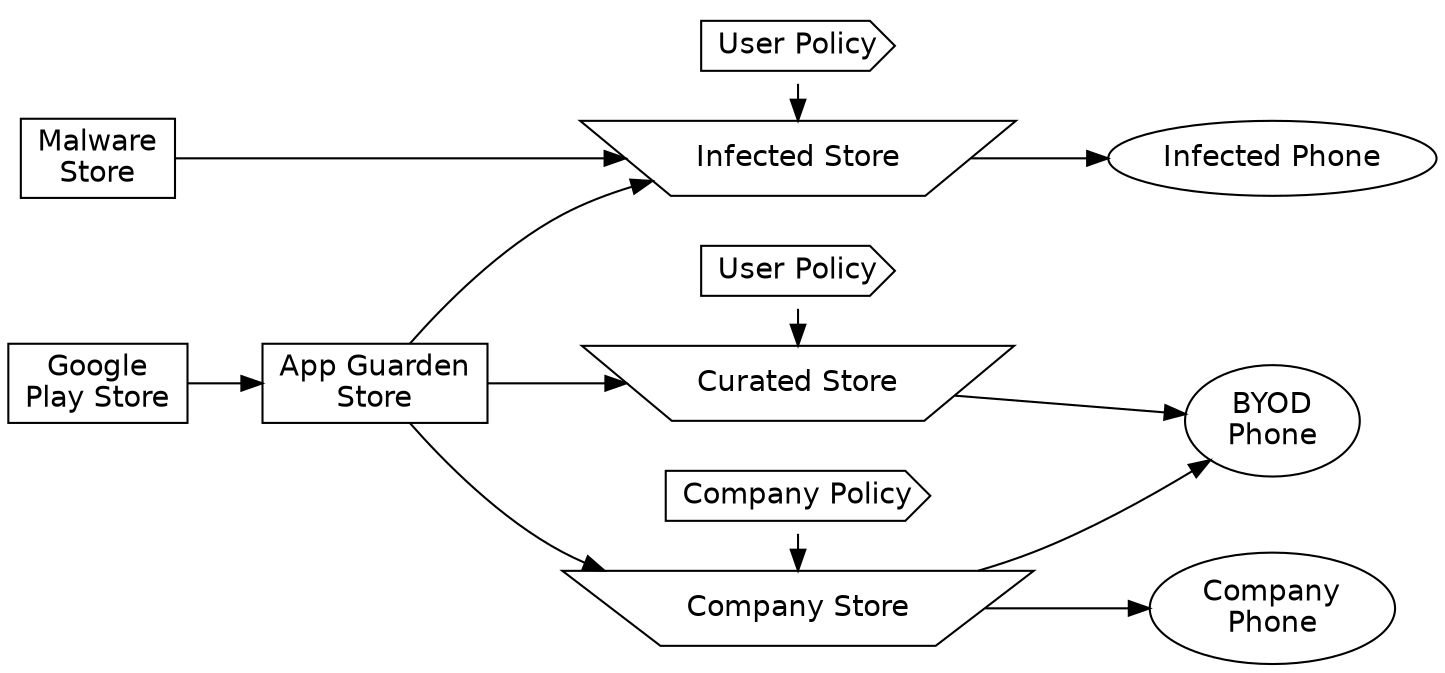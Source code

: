 digraph appguardenstore {
  overlap = false;
  splines = true;
  rankdir = LR;

  PlayStore [label="Google\nPlay Store" shape=box          fontname="Helvetica"];
  MalwStore [label="Malware\nStore"     shape=box          fontname="Helvetica"];
  AGStore   [label="App Guarden\nStore" shape=box          fontname="Helvetica"];
  PStore1   [label="Infected Store"     shape=invtrapezium fontname="Helvetica"];
  PStore2   [label="Company Store"      shape=invtrapezium fontname="Helvetica"];
  PStore3   [label="Curated Store"      shape=invtrapezium fontname="Helvetica"];
  pol1      [label="User Policy"        shape=cds          fontname="Helvetica"];
  pol2      [label="Company Policy"     shape=cds          fontname="Helvetica"];
  pol3      [label="User Policy"        shape=cds          fontname="Helvetica"];
  phone1    [label="Infected Phone"     shape=oval         fontname="Helvetica"];
  phone2    [label="Company\nPhone"     shape=oval         fontname="Helvetica"];
  phone3    [label="BYOD\nPhone"        shape=oval         fontname="Helvetica"];
  
  PlayStore -> AGStore;
  MalwStore -> PStore1;
  AGStore   -> PStore1;
  AGStore   -> PStore2;
  AGStore   -> PStore3;
  pol1      -> PStore1 -> phone1;
  pol2      -> PStore2 -> phone2;
  pol3      -> PStore3 -> phone3;
  PStore2   -> phone3;

  {rank=same; pol1 PStore1} {rank=same pol2 PStore2} {rank=same pol3 PStore3}
  {rank=same; PlayStore MalwStore}

}

